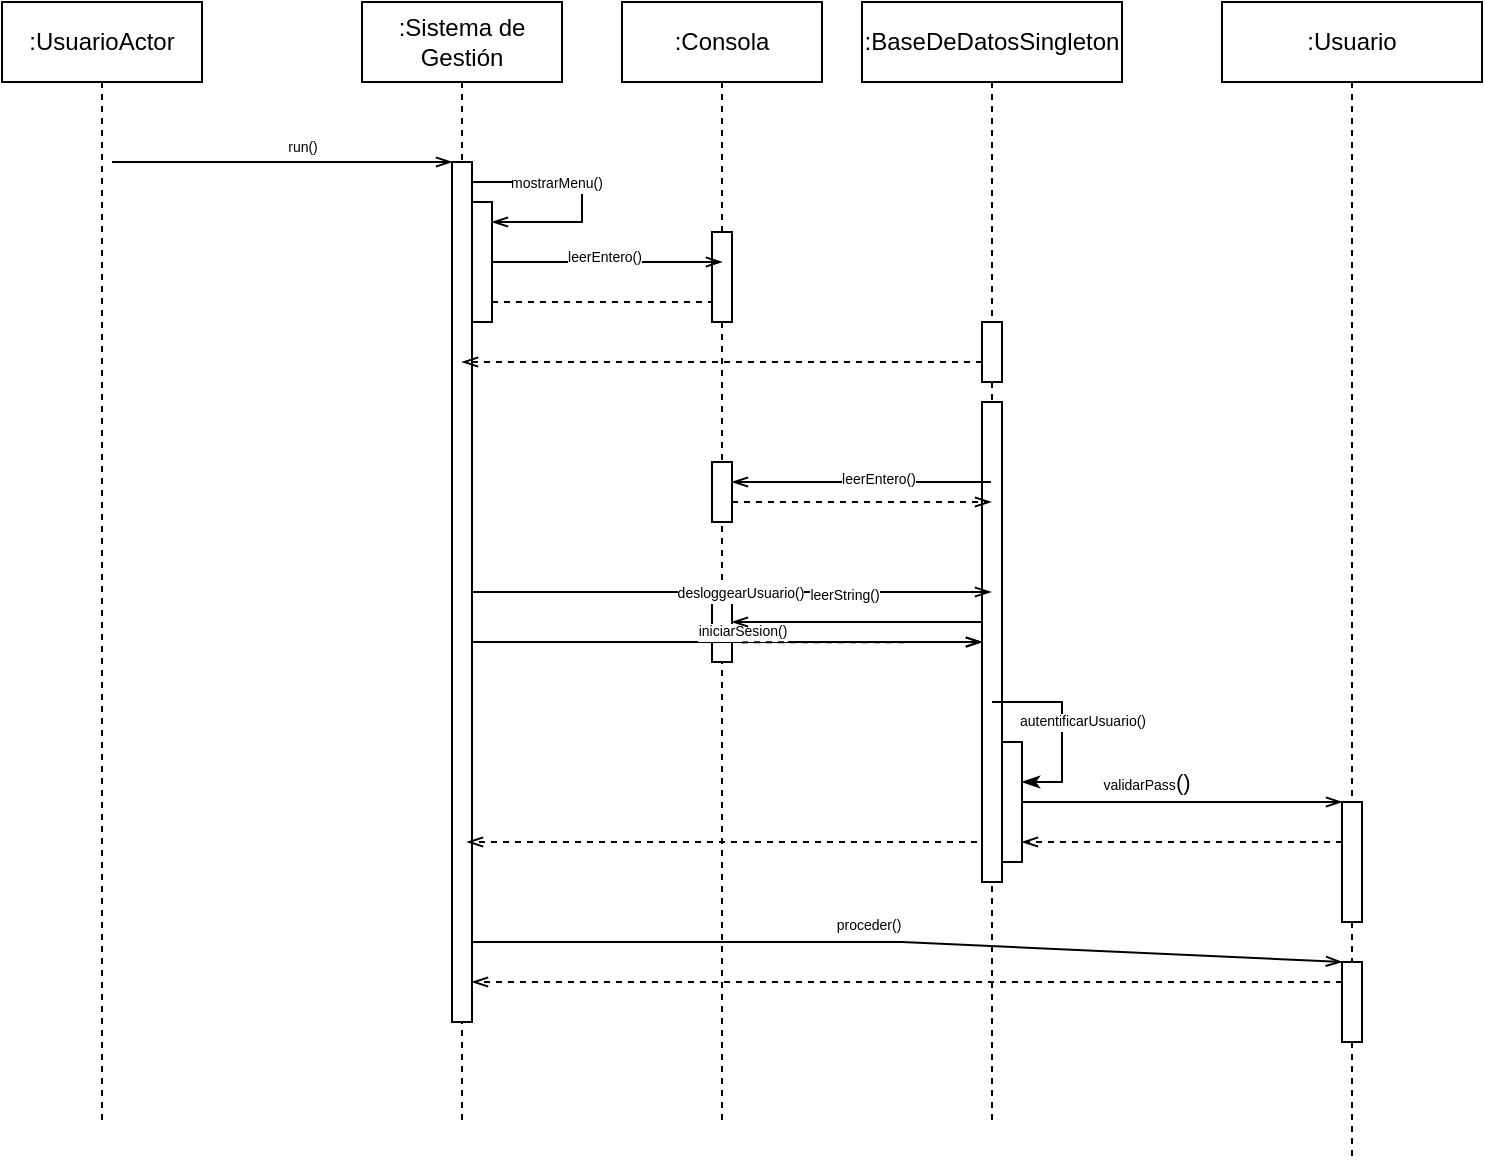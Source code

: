 <mxfile version="21.5.0" type="device">
  <diagram name="Page-1" id="2YBvvXClWsGukQMizWep">
    <mxGraphModel dx="875" dy="444" grid="1" gridSize="10" guides="1" tooltips="1" connect="1" arrows="1" fold="1" page="1" pageScale="1" pageWidth="850" pageHeight="1100" math="0" shadow="0">
      <root>
        <mxCell id="0" />
        <mxCell id="1" parent="0" />
        <mxCell id="aM9ryv3xv72pqoxQDRHE-1" value=":UsuarioActor" style="shape=umlLifeline;perimeter=lifelinePerimeter;whiteSpace=wrap;html=1;container=0;dropTarget=0;collapsible=0;recursiveResize=0;outlineConnect=0;portConstraint=eastwest;newEdgeStyle={&quot;edgeStyle&quot;:&quot;elbowEdgeStyle&quot;,&quot;elbow&quot;:&quot;vertical&quot;,&quot;curved&quot;:0,&quot;rounded&quot;:0};" parent="1" vertex="1">
          <mxGeometry x="40" y="40" width="100" height="560" as="geometry" />
        </mxCell>
        <mxCell id="aM9ryv3xv72pqoxQDRHE-5" value=":Sistema de Gestión" style="shape=umlLifeline;perimeter=lifelinePerimeter;whiteSpace=wrap;html=1;container=0;dropTarget=0;collapsible=0;recursiveResize=0;outlineConnect=0;portConstraint=eastwest;newEdgeStyle={&quot;edgeStyle&quot;:&quot;elbowEdgeStyle&quot;,&quot;elbow&quot;:&quot;vertical&quot;,&quot;curved&quot;:0,&quot;rounded&quot;:0};" parent="1" vertex="1">
          <mxGeometry x="220" y="40" width="100" height="560" as="geometry" />
        </mxCell>
        <mxCell id="aM9ryv3xv72pqoxQDRHE-6" value="" style="html=1;points=[];perimeter=orthogonalPerimeter;outlineConnect=0;targetShapes=umlLifeline;portConstraint=eastwest;newEdgeStyle={&quot;edgeStyle&quot;:&quot;elbowEdgeStyle&quot;,&quot;elbow&quot;:&quot;vertical&quot;,&quot;curved&quot;:0,&quot;rounded&quot;:0};" parent="aM9ryv3xv72pqoxQDRHE-5" vertex="1">
          <mxGeometry x="45" y="80" width="10" height="430" as="geometry" />
        </mxCell>
        <mxCell id="QmivpndMRgkdBvFkMXCm-7" value="" style="html=1;points=[];perimeter=orthogonalPerimeter;outlineConnect=0;targetShapes=umlLifeline;portConstraint=eastwest;newEdgeStyle={&quot;edgeStyle&quot;:&quot;elbowEdgeStyle&quot;,&quot;elbow&quot;:&quot;vertical&quot;,&quot;curved&quot;:0,&quot;rounded&quot;:0};" vertex="1" parent="aM9ryv3xv72pqoxQDRHE-5">
          <mxGeometry x="55" y="100" width="10" height="60" as="geometry" />
        </mxCell>
        <mxCell id="QmivpndMRgkdBvFkMXCm-9" value="" style="endArrow=openThin;html=1;rounded=0;endFill=0;" edge="1" parent="aM9ryv3xv72pqoxQDRHE-5" source="aM9ryv3xv72pqoxQDRHE-6" target="QmivpndMRgkdBvFkMXCm-7">
          <mxGeometry width="50" height="50" relative="1" as="geometry">
            <mxPoint x="120" y="210" as="sourcePoint" />
            <mxPoint x="170" y="160" as="targetPoint" />
            <Array as="points">
              <mxPoint x="110" y="90" />
              <mxPoint x="110" y="110" />
            </Array>
          </mxGeometry>
        </mxCell>
        <mxCell id="QmivpndMRgkdBvFkMXCm-10" value="mostrarMenu()" style="edgeLabel;html=1;align=center;verticalAlign=middle;resizable=0;points=[];fontSize=7;" vertex="1" connectable="0" parent="QmivpndMRgkdBvFkMXCm-9">
          <mxGeometry x="-0.303" y="-1" relative="1" as="geometry">
            <mxPoint as="offset" />
          </mxGeometry>
        </mxCell>
        <mxCell id="aM9ryv3xv72pqoxQDRHE-7" value="&lt;font style=&quot;font-size: 7px;&quot;&gt;run()&lt;/font&gt;" style="html=1;verticalAlign=bottom;endArrow=openThin;edgeStyle=elbowEdgeStyle;elbow=vertical;curved=0;rounded=0;endFill=0;" parent="1" target="aM9ryv3xv72pqoxQDRHE-6" edge="1">
          <mxGeometry x="0.118" relative="1" as="geometry">
            <mxPoint x="95" y="120" as="sourcePoint" />
            <Array as="points">
              <mxPoint x="180" y="120" />
            </Array>
            <mxPoint as="offset" />
          </mxGeometry>
        </mxCell>
        <mxCell id="QmivpndMRgkdBvFkMXCm-1" value=":Consola" style="shape=umlLifeline;perimeter=lifelinePerimeter;whiteSpace=wrap;html=1;container=0;dropTarget=0;collapsible=0;recursiveResize=0;outlineConnect=0;portConstraint=eastwest;newEdgeStyle={&quot;edgeStyle&quot;:&quot;elbowEdgeStyle&quot;,&quot;elbow&quot;:&quot;vertical&quot;,&quot;curved&quot;:0,&quot;rounded&quot;:0};" vertex="1" parent="1">
          <mxGeometry x="350" y="40" width="100" height="560" as="geometry" />
        </mxCell>
        <mxCell id="QmivpndMRgkdBvFkMXCm-2" value="" style="html=1;points=[];perimeter=orthogonalPerimeter;outlineConnect=0;targetShapes=umlLifeline;portConstraint=eastwest;newEdgeStyle={&quot;edgeStyle&quot;:&quot;elbowEdgeStyle&quot;,&quot;elbow&quot;:&quot;vertical&quot;,&quot;curved&quot;:0,&quot;rounded&quot;:0};" vertex="1" parent="QmivpndMRgkdBvFkMXCm-1">
          <mxGeometry x="45" y="115" width="10" height="45" as="geometry" />
        </mxCell>
        <mxCell id="QmivpndMRgkdBvFkMXCm-21" value="" style="html=1;points=[];perimeter=orthogonalPerimeter;outlineConnect=0;targetShapes=umlLifeline;portConstraint=eastwest;newEdgeStyle={&quot;edgeStyle&quot;:&quot;elbowEdgeStyle&quot;,&quot;elbow&quot;:&quot;vertical&quot;,&quot;curved&quot;:0,&quot;rounded&quot;:0};" vertex="1" parent="QmivpndMRgkdBvFkMXCm-1">
          <mxGeometry x="45" y="230" width="10" height="30" as="geometry" />
        </mxCell>
        <mxCell id="QmivpndMRgkdBvFkMXCm-25" value="" style="html=1;points=[];perimeter=orthogonalPerimeter;outlineConnect=0;targetShapes=umlLifeline;portConstraint=eastwest;newEdgeStyle={&quot;edgeStyle&quot;:&quot;elbowEdgeStyle&quot;,&quot;elbow&quot;:&quot;vertical&quot;,&quot;curved&quot;:0,&quot;rounded&quot;:0};" vertex="1" parent="QmivpndMRgkdBvFkMXCm-1">
          <mxGeometry x="45" y="300" width="10" height="30" as="geometry" />
        </mxCell>
        <mxCell id="QmivpndMRgkdBvFkMXCm-3" value=":BaseDeDatosSingleton" style="shape=umlLifeline;perimeter=lifelinePerimeter;whiteSpace=wrap;html=1;container=0;dropTarget=0;collapsible=0;recursiveResize=0;outlineConnect=0;portConstraint=eastwest;newEdgeStyle={&quot;edgeStyle&quot;:&quot;elbowEdgeStyle&quot;,&quot;elbow&quot;:&quot;vertical&quot;,&quot;curved&quot;:0,&quot;rounded&quot;:0};" vertex="1" parent="1">
          <mxGeometry x="470" y="40" width="130" height="560" as="geometry" />
        </mxCell>
        <mxCell id="QmivpndMRgkdBvFkMXCm-4" value="" style="html=1;points=[];perimeter=orthogonalPerimeter;outlineConnect=0;targetShapes=umlLifeline;portConstraint=eastwest;newEdgeStyle={&quot;edgeStyle&quot;:&quot;elbowEdgeStyle&quot;,&quot;elbow&quot;:&quot;vertical&quot;,&quot;curved&quot;:0,&quot;rounded&quot;:0};" vertex="1" parent="QmivpndMRgkdBvFkMXCm-3">
          <mxGeometry x="60" y="160" width="10" height="30" as="geometry" />
        </mxCell>
        <mxCell id="QmivpndMRgkdBvFkMXCm-18" value="" style="html=1;points=[];perimeter=orthogonalPerimeter;outlineConnect=0;targetShapes=umlLifeline;portConstraint=eastwest;newEdgeStyle={&quot;edgeStyle&quot;:&quot;elbowEdgeStyle&quot;,&quot;elbow&quot;:&quot;vertical&quot;,&quot;curved&quot;:0,&quot;rounded&quot;:0};" vertex="1" parent="QmivpndMRgkdBvFkMXCm-3">
          <mxGeometry x="60" y="200" width="10" height="240" as="geometry" />
        </mxCell>
        <mxCell id="QmivpndMRgkdBvFkMXCm-30" value="" style="html=1;points=[];perimeter=orthogonalPerimeter;outlineConnect=0;targetShapes=umlLifeline;portConstraint=eastwest;newEdgeStyle={&quot;edgeStyle&quot;:&quot;elbowEdgeStyle&quot;,&quot;elbow&quot;:&quot;vertical&quot;,&quot;curved&quot;:0,&quot;rounded&quot;:0};" vertex="1" parent="QmivpndMRgkdBvFkMXCm-3">
          <mxGeometry x="70" y="370" width="10" height="60" as="geometry" />
        </mxCell>
        <mxCell id="QmivpndMRgkdBvFkMXCm-32" value="" style="endArrow=classicThin;html=1;rounded=0;endFill=1;" edge="1" parent="QmivpndMRgkdBvFkMXCm-3" source="QmivpndMRgkdBvFkMXCm-3" target="QmivpndMRgkdBvFkMXCm-30">
          <mxGeometry width="50" height="50" relative="1" as="geometry">
            <mxPoint x="-50" y="410" as="sourcePoint" />
            <mxPoint y="360" as="targetPoint" />
            <Array as="points">
              <mxPoint x="80" y="350" />
              <mxPoint x="100" y="350" />
              <mxPoint x="100" y="390" />
            </Array>
          </mxGeometry>
        </mxCell>
        <mxCell id="QmivpndMRgkdBvFkMXCm-33" value="autentificarUsuario()" style="edgeLabel;html=1;align=center;verticalAlign=middle;resizable=0;points=[];fontSize=7;" vertex="1" connectable="0" parent="QmivpndMRgkdBvFkMXCm-32">
          <mxGeometry x="-0.455" y="1" relative="1" as="geometry">
            <mxPoint x="19" y="11" as="offset" />
          </mxGeometry>
        </mxCell>
        <mxCell id="QmivpndMRgkdBvFkMXCm-5" value=":Usuario" style="shape=umlLifeline;perimeter=lifelinePerimeter;whiteSpace=wrap;html=1;container=0;dropTarget=0;collapsible=0;recursiveResize=0;outlineConnect=0;portConstraint=eastwest;newEdgeStyle={&quot;edgeStyle&quot;:&quot;elbowEdgeStyle&quot;,&quot;elbow&quot;:&quot;vertical&quot;,&quot;curved&quot;:0,&quot;rounded&quot;:0};" vertex="1" parent="1">
          <mxGeometry x="650" y="40" width="130" height="580" as="geometry" />
        </mxCell>
        <mxCell id="QmivpndMRgkdBvFkMXCm-6" value="" style="html=1;points=[];perimeter=orthogonalPerimeter;outlineConnect=0;targetShapes=umlLifeline;portConstraint=eastwest;newEdgeStyle={&quot;edgeStyle&quot;:&quot;elbowEdgeStyle&quot;,&quot;elbow&quot;:&quot;vertical&quot;,&quot;curved&quot;:0,&quot;rounded&quot;:0};" vertex="1" parent="QmivpndMRgkdBvFkMXCm-5">
          <mxGeometry x="60" y="400" width="10" height="60" as="geometry" />
        </mxCell>
        <mxCell id="QmivpndMRgkdBvFkMXCm-38" value="" style="html=1;points=[];perimeter=orthogonalPerimeter;outlineConnect=0;targetShapes=umlLifeline;portConstraint=eastwest;newEdgeStyle={&quot;edgeStyle&quot;:&quot;elbowEdgeStyle&quot;,&quot;elbow&quot;:&quot;vertical&quot;,&quot;curved&quot;:0,&quot;rounded&quot;:0};" vertex="1" parent="QmivpndMRgkdBvFkMXCm-5">
          <mxGeometry x="60" y="480" width="10" height="40" as="geometry" />
        </mxCell>
        <mxCell id="QmivpndMRgkdBvFkMXCm-11" style="edgeStyle=elbowEdgeStyle;rounded=0;orthogonalLoop=1;jettySize=auto;html=1;elbow=vertical;curved=0;endArrow=openThin;endFill=0;entryX=0.5;entryY=0.333;entryDx=0;entryDy=0;entryPerimeter=0;" edge="1" parent="1" source="QmivpndMRgkdBvFkMXCm-7" target="QmivpndMRgkdBvFkMXCm-2">
          <mxGeometry relative="1" as="geometry">
            <mxPoint x="390" y="170" as="targetPoint" />
          </mxGeometry>
        </mxCell>
        <mxCell id="QmivpndMRgkdBvFkMXCm-12" value="leerEntero()" style="edgeLabel;html=1;align=center;verticalAlign=middle;resizable=0;points=[];fontSize=7;" vertex="1" connectable="0" parent="QmivpndMRgkdBvFkMXCm-11">
          <mxGeometry x="-0.025" y="2" relative="1" as="geometry">
            <mxPoint as="offset" />
          </mxGeometry>
        </mxCell>
        <mxCell id="QmivpndMRgkdBvFkMXCm-13" value="" style="endArrow=none;dashed=1;html=1;rounded=0;" edge="1" parent="1" source="QmivpndMRgkdBvFkMXCm-7" target="QmivpndMRgkdBvFkMXCm-2">
          <mxGeometry width="50" height="50" relative="1" as="geometry">
            <mxPoint x="340" y="250" as="sourcePoint" />
            <mxPoint x="390" y="200" as="targetPoint" />
            <Array as="points">
              <mxPoint x="340" y="190" />
            </Array>
          </mxGeometry>
        </mxCell>
        <mxCell id="QmivpndMRgkdBvFkMXCm-14" style="edgeStyle=elbowEdgeStyle;rounded=0;orthogonalLoop=1;jettySize=auto;html=1;elbow=vertical;curved=0;endArrow=openThin;endFill=0;" edge="1" parent="1" source="aM9ryv3xv72pqoxQDRHE-6" target="QmivpndMRgkdBvFkMXCm-3">
          <mxGeometry relative="1" as="geometry" />
        </mxCell>
        <mxCell id="QmivpndMRgkdBvFkMXCm-15" value="desloggearUsuario()" style="edgeLabel;html=1;align=center;verticalAlign=middle;resizable=0;points=[];fontSize=7;" vertex="1" connectable="0" parent="QmivpndMRgkdBvFkMXCm-14">
          <mxGeometry x="0.027" y="-1" relative="1" as="geometry">
            <mxPoint as="offset" />
          </mxGeometry>
        </mxCell>
        <mxCell id="QmivpndMRgkdBvFkMXCm-17" value="" style="endArrow=openThin;html=1;rounded=0;dashed=1;endFill=0;" edge="1" parent="1" source="QmivpndMRgkdBvFkMXCm-4" target="aM9ryv3xv72pqoxQDRHE-5">
          <mxGeometry width="50" height="50" relative="1" as="geometry">
            <mxPoint x="340" y="250" as="sourcePoint" />
            <mxPoint x="390" y="200" as="targetPoint" />
            <Array as="points">
              <mxPoint x="400" y="220" />
            </Array>
          </mxGeometry>
        </mxCell>
        <mxCell id="QmivpndMRgkdBvFkMXCm-19" style="edgeStyle=elbowEdgeStyle;rounded=0;orthogonalLoop=1;jettySize=auto;html=1;elbow=vertical;curved=0;endArrow=openThin;endFill=0;" edge="1" parent="1" source="aM9ryv3xv72pqoxQDRHE-6" target="QmivpndMRgkdBvFkMXCm-18">
          <mxGeometry relative="1" as="geometry" />
        </mxCell>
        <mxCell id="QmivpndMRgkdBvFkMXCm-20" value="iniciarSesion()" style="edgeLabel;html=1;align=center;verticalAlign=middle;resizable=0;points=[];fontSize=7;" vertex="1" connectable="0" parent="QmivpndMRgkdBvFkMXCm-19">
          <mxGeometry x="0.139" relative="1" as="geometry">
            <mxPoint x="-10" y="-5" as="offset" />
          </mxGeometry>
        </mxCell>
        <mxCell id="QmivpndMRgkdBvFkMXCm-22" value="" style="endArrow=openThin;html=1;rounded=0;endFill=0;" edge="1" parent="1" source="QmivpndMRgkdBvFkMXCm-3" target="QmivpndMRgkdBvFkMXCm-21">
          <mxGeometry width="50" height="50" relative="1" as="geometry">
            <mxPoint x="370" y="330" as="sourcePoint" />
            <mxPoint x="420" y="280" as="targetPoint" />
            <Array as="points">
              <mxPoint x="470" y="280" />
            </Array>
          </mxGeometry>
        </mxCell>
        <mxCell id="QmivpndMRgkdBvFkMXCm-23" value="leerEntero()" style="edgeLabel;html=1;align=center;verticalAlign=middle;resizable=0;points=[];fontSize=7;" vertex="1" connectable="0" parent="QmivpndMRgkdBvFkMXCm-22">
          <mxGeometry x="-0.117" y="-1" relative="1" as="geometry">
            <mxPoint as="offset" />
          </mxGeometry>
        </mxCell>
        <mxCell id="QmivpndMRgkdBvFkMXCm-24" style="edgeStyle=elbowEdgeStyle;rounded=0;orthogonalLoop=1;jettySize=auto;html=1;elbow=vertical;curved=0;dashed=1;endArrow=openThin;endFill=0;" edge="1" parent="1">
          <mxGeometry relative="1" as="geometry">
            <mxPoint x="405" y="289.998" as="sourcePoint" />
            <mxPoint x="534.5" y="289.998" as="targetPoint" />
          </mxGeometry>
        </mxCell>
        <mxCell id="QmivpndMRgkdBvFkMXCm-26" style="edgeStyle=elbowEdgeStyle;rounded=0;orthogonalLoop=1;jettySize=auto;html=1;elbow=vertical;curved=0;endArrow=openThin;endFill=0;" edge="1" parent="1" source="QmivpndMRgkdBvFkMXCm-18" target="QmivpndMRgkdBvFkMXCm-25">
          <mxGeometry relative="1" as="geometry">
            <Array as="points">
              <mxPoint x="460" y="350" />
            </Array>
          </mxGeometry>
        </mxCell>
        <mxCell id="QmivpndMRgkdBvFkMXCm-27" value="&lt;font style=&quot;font-size: 7px;&quot;&gt;leerString()&lt;/font&gt;" style="edgeLabel;html=1;align=center;verticalAlign=middle;resizable=0;points=[];" vertex="1" connectable="0" parent="QmivpndMRgkdBvFkMXCm-26">
          <mxGeometry x="0.103" y="-1" relative="1" as="geometry">
            <mxPoint y="-14" as="offset" />
          </mxGeometry>
        </mxCell>
        <mxCell id="QmivpndMRgkdBvFkMXCm-29" style="edgeStyle=elbowEdgeStyle;rounded=0;orthogonalLoop=1;jettySize=auto;html=1;elbow=vertical;curved=0;endArrow=openThin;endFill=0;dashed=1;" edge="1" parent="1">
          <mxGeometry relative="1" as="geometry">
            <mxPoint x="410" y="360.188" as="sourcePoint" />
            <mxPoint x="530" y="360.19" as="targetPoint" />
          </mxGeometry>
        </mxCell>
        <mxCell id="QmivpndMRgkdBvFkMXCm-34" style="edgeStyle=elbowEdgeStyle;rounded=0;orthogonalLoop=1;jettySize=auto;html=1;elbow=vertical;curved=0;endArrow=openThin;endFill=0;" edge="1" parent="1">
          <mxGeometry relative="1" as="geometry">
            <mxPoint x="550" y="439.997" as="sourcePoint" />
            <mxPoint x="710" y="439.997" as="targetPoint" />
          </mxGeometry>
        </mxCell>
        <mxCell id="QmivpndMRgkdBvFkMXCm-35" value="&lt;font style=&quot;font-size: 7px;&quot;&gt;validarPass&lt;/font&gt;()" style="edgeLabel;html=1;align=center;verticalAlign=middle;resizable=0;points=[];" vertex="1" connectable="0" parent="QmivpndMRgkdBvFkMXCm-34">
          <mxGeometry x="-0.223" y="2" relative="1" as="geometry">
            <mxPoint y="-8" as="offset" />
          </mxGeometry>
        </mxCell>
        <mxCell id="QmivpndMRgkdBvFkMXCm-36" style="edgeStyle=elbowEdgeStyle;rounded=0;orthogonalLoop=1;jettySize=auto;html=1;elbow=vertical;curved=0;dashed=1;endArrow=openThin;endFill=0;" edge="1" parent="1">
          <mxGeometry relative="1" as="geometry">
            <mxPoint x="710" y="459.997" as="sourcePoint" />
            <mxPoint x="550" y="459.997" as="targetPoint" />
          </mxGeometry>
        </mxCell>
        <mxCell id="QmivpndMRgkdBvFkMXCm-37" value="" style="endArrow=openThin;html=1;rounded=0;endFill=0;dashed=1;" edge="1" parent="1">
          <mxGeometry width="50" height="50" relative="1" as="geometry">
            <mxPoint x="527.5" y="460" as="sourcePoint" />
            <mxPoint x="272.5" y="460" as="targetPoint" />
          </mxGeometry>
        </mxCell>
        <mxCell id="QmivpndMRgkdBvFkMXCm-39" value="" style="endArrow=openThin;html=1;rounded=0;endFill=0;" edge="1" parent="1" source="aM9ryv3xv72pqoxQDRHE-6" target="QmivpndMRgkdBvFkMXCm-38">
          <mxGeometry width="50" height="50" relative="1" as="geometry">
            <mxPoint x="290" y="510" as="sourcePoint" />
            <mxPoint x="360" y="440" as="targetPoint" />
            <Array as="points">
              <mxPoint x="490" y="510" />
            </Array>
          </mxGeometry>
        </mxCell>
        <mxCell id="QmivpndMRgkdBvFkMXCm-40" value="&lt;font style=&quot;font-size: 7px;&quot;&gt;proceder()&lt;/font&gt;" style="edgeLabel;html=1;align=center;verticalAlign=middle;resizable=0;points=[];" vertex="1" connectable="0" parent="QmivpndMRgkdBvFkMXCm-39">
          <mxGeometry x="-0.073" y="1" relative="1" as="geometry">
            <mxPoint x="-4" y="-9" as="offset" />
          </mxGeometry>
        </mxCell>
        <mxCell id="QmivpndMRgkdBvFkMXCm-41" style="edgeStyle=elbowEdgeStyle;rounded=0;orthogonalLoop=1;jettySize=auto;html=1;elbow=vertical;curved=0;dashed=1;endArrow=openThin;endFill=0;" edge="1" parent="1" source="QmivpndMRgkdBvFkMXCm-38" target="aM9ryv3xv72pqoxQDRHE-6">
          <mxGeometry relative="1" as="geometry">
            <Array as="points">
              <mxPoint x="490" y="530" />
            </Array>
          </mxGeometry>
        </mxCell>
      </root>
    </mxGraphModel>
  </diagram>
</mxfile>
